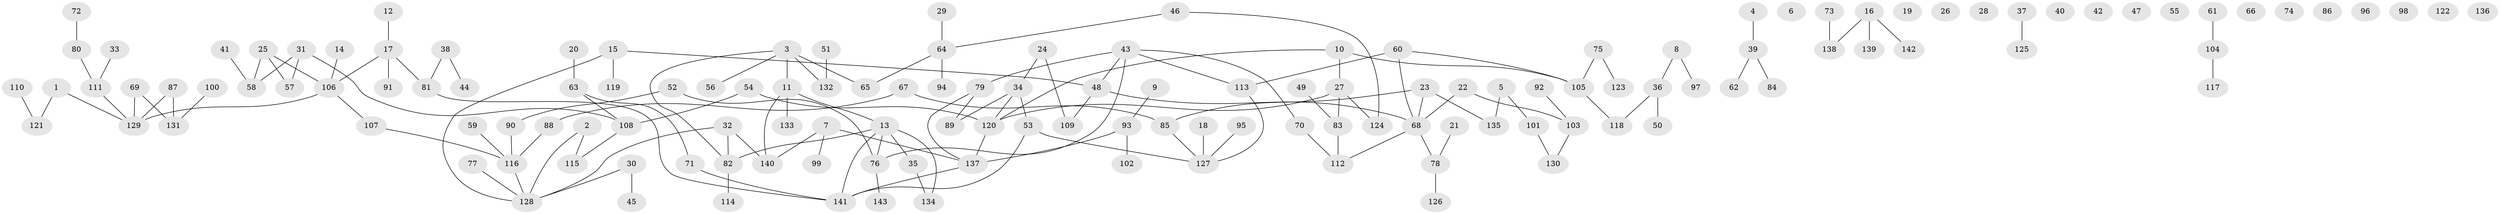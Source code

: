 // Generated by graph-tools (version 1.1) at 2025/49/03/09/25 03:49:09]
// undirected, 143 vertices, 149 edges
graph export_dot {
graph [start="1"]
  node [color=gray90,style=filled];
  1;
  2;
  3;
  4;
  5;
  6;
  7;
  8;
  9;
  10;
  11;
  12;
  13;
  14;
  15;
  16;
  17;
  18;
  19;
  20;
  21;
  22;
  23;
  24;
  25;
  26;
  27;
  28;
  29;
  30;
  31;
  32;
  33;
  34;
  35;
  36;
  37;
  38;
  39;
  40;
  41;
  42;
  43;
  44;
  45;
  46;
  47;
  48;
  49;
  50;
  51;
  52;
  53;
  54;
  55;
  56;
  57;
  58;
  59;
  60;
  61;
  62;
  63;
  64;
  65;
  66;
  67;
  68;
  69;
  70;
  71;
  72;
  73;
  74;
  75;
  76;
  77;
  78;
  79;
  80;
  81;
  82;
  83;
  84;
  85;
  86;
  87;
  88;
  89;
  90;
  91;
  92;
  93;
  94;
  95;
  96;
  97;
  98;
  99;
  100;
  101;
  102;
  103;
  104;
  105;
  106;
  107;
  108;
  109;
  110;
  111;
  112;
  113;
  114;
  115;
  116;
  117;
  118;
  119;
  120;
  121;
  122;
  123;
  124;
  125;
  126;
  127;
  128;
  129;
  130;
  131;
  132;
  133;
  134;
  135;
  136;
  137;
  138;
  139;
  140;
  141;
  142;
  143;
  1 -- 121;
  1 -- 129;
  2 -- 115;
  2 -- 128;
  3 -- 11;
  3 -- 56;
  3 -- 65;
  3 -- 82;
  3 -- 132;
  4 -- 39;
  5 -- 101;
  5 -- 135;
  7 -- 99;
  7 -- 137;
  7 -- 140;
  8 -- 36;
  8 -- 97;
  9 -- 93;
  10 -- 27;
  10 -- 105;
  10 -- 120;
  11 -- 13;
  11 -- 133;
  11 -- 140;
  12 -- 17;
  13 -- 35;
  13 -- 76;
  13 -- 82;
  13 -- 134;
  13 -- 141;
  14 -- 106;
  15 -- 48;
  15 -- 119;
  15 -- 128;
  16 -- 138;
  16 -- 139;
  16 -- 142;
  17 -- 81;
  17 -- 91;
  17 -- 106;
  18 -- 127;
  20 -- 63;
  21 -- 78;
  22 -- 68;
  22 -- 103;
  23 -- 68;
  23 -- 85;
  23 -- 135;
  24 -- 34;
  24 -- 109;
  25 -- 57;
  25 -- 58;
  25 -- 106;
  27 -- 83;
  27 -- 120;
  27 -- 124;
  29 -- 64;
  30 -- 45;
  30 -- 128;
  31 -- 57;
  31 -- 58;
  31 -- 108;
  32 -- 82;
  32 -- 128;
  32 -- 140;
  33 -- 111;
  34 -- 53;
  34 -- 89;
  34 -- 120;
  35 -- 134;
  36 -- 50;
  36 -- 118;
  37 -- 125;
  38 -- 44;
  38 -- 81;
  39 -- 62;
  39 -- 84;
  41 -- 58;
  43 -- 48;
  43 -- 70;
  43 -- 76;
  43 -- 79;
  43 -- 113;
  46 -- 64;
  46 -- 124;
  48 -- 68;
  48 -- 109;
  49 -- 83;
  51 -- 132;
  52 -- 76;
  52 -- 90;
  53 -- 127;
  53 -- 141;
  54 -- 108;
  54 -- 120;
  59 -- 116;
  60 -- 68;
  60 -- 105;
  60 -- 113;
  61 -- 104;
  63 -- 71;
  63 -- 108;
  64 -- 65;
  64 -- 94;
  67 -- 85;
  67 -- 88;
  68 -- 78;
  68 -- 112;
  69 -- 129;
  69 -- 131;
  70 -- 112;
  71 -- 141;
  72 -- 80;
  73 -- 138;
  75 -- 105;
  75 -- 123;
  76 -- 143;
  77 -- 128;
  78 -- 126;
  79 -- 89;
  79 -- 137;
  80 -- 111;
  81 -- 141;
  82 -- 114;
  83 -- 112;
  85 -- 127;
  87 -- 129;
  87 -- 131;
  88 -- 116;
  90 -- 116;
  92 -- 103;
  93 -- 102;
  93 -- 137;
  95 -- 127;
  100 -- 131;
  101 -- 130;
  103 -- 130;
  104 -- 117;
  105 -- 118;
  106 -- 107;
  106 -- 129;
  107 -- 116;
  108 -- 115;
  110 -- 121;
  111 -- 129;
  113 -- 127;
  116 -- 128;
  120 -- 137;
  137 -- 141;
}

